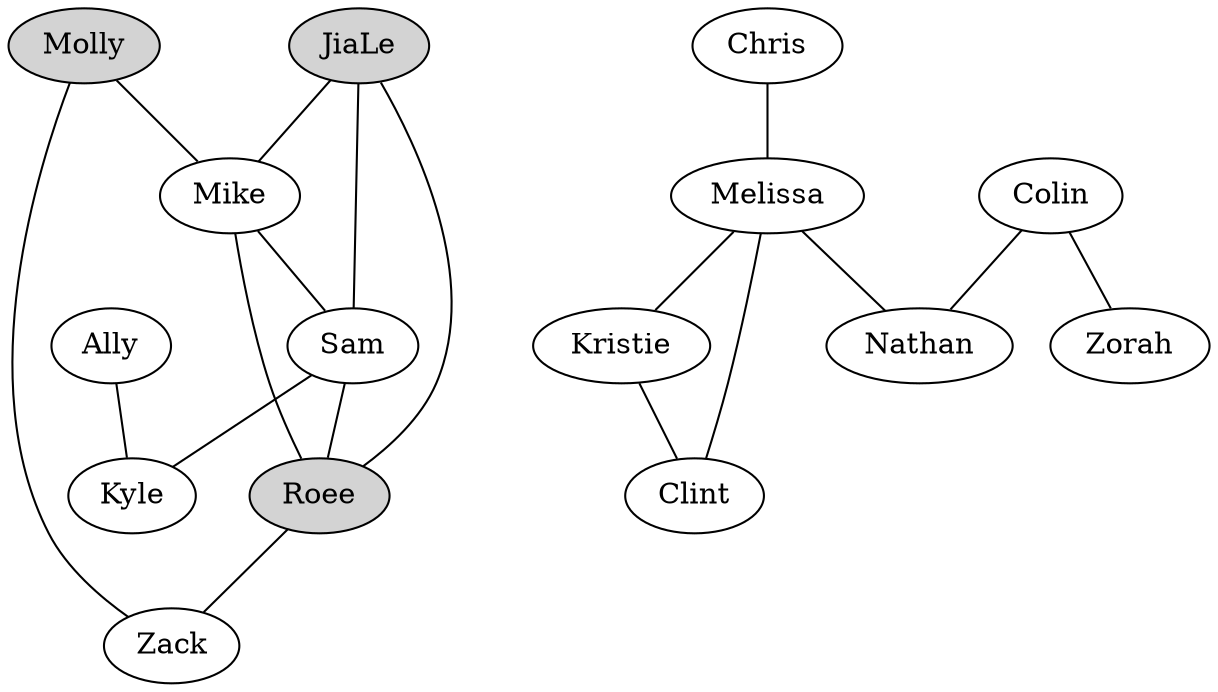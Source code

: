 graph {
    JiaLe[style=filled]
    Roee[style=filled]
    Molly[style=filled]
    JiaLe -- Mike
    Roee -- Zack
    Molly -- Zack
    Chris -- Melissa
    Melissa -- Nathan
    Sam -- Roee
    Colin -- Zorah
    Ally -- Kyle
    JiaLe -- Sam
    Roee -- JiaLe
    Kristie -- Clint
    Clint -- Melissa
    Melissa -- Kristie
	Colin -- Nathan
	Molly -- Mike
	Sam -- Kyle
	Roee -- Mike
	Mike -- Sam
}